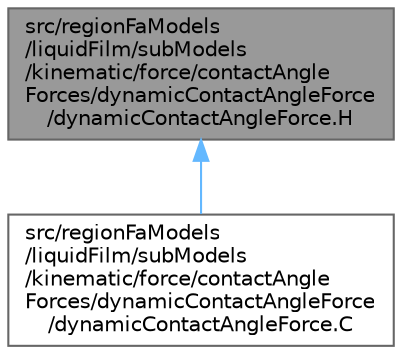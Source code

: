digraph "src/regionFaModels/liquidFilm/subModels/kinematic/force/contactAngleForces/dynamicContactAngleForce/dynamicContactAngleForce.H"
{
 // LATEX_PDF_SIZE
  bgcolor="transparent";
  edge [fontname=Helvetica,fontsize=10,labelfontname=Helvetica,labelfontsize=10];
  node [fontname=Helvetica,fontsize=10,shape=box,height=0.2,width=0.4];
  Node1 [id="Node000001",label="src/regionFaModels\l/liquidFilm/subModels\l/kinematic/force/contactAngle\lForces/dynamicContactAngleForce\l/dynamicContactAngleForce.H",height=0.2,width=0.4,color="gray40", fillcolor="grey60", style="filled", fontcolor="black",tooltip=" "];
  Node1 -> Node2 [id="edge1_Node000001_Node000002",dir="back",color="steelblue1",style="solid",tooltip=" "];
  Node2 [id="Node000002",label="src/regionFaModels\l/liquidFilm/subModels\l/kinematic/force/contactAngle\lForces/dynamicContactAngleForce\l/dynamicContactAngleForce.C",height=0.2,width=0.4,color="grey40", fillcolor="white", style="filled",URL="$dynamicContactAngleForce_8C.html",tooltip=" "];
}

